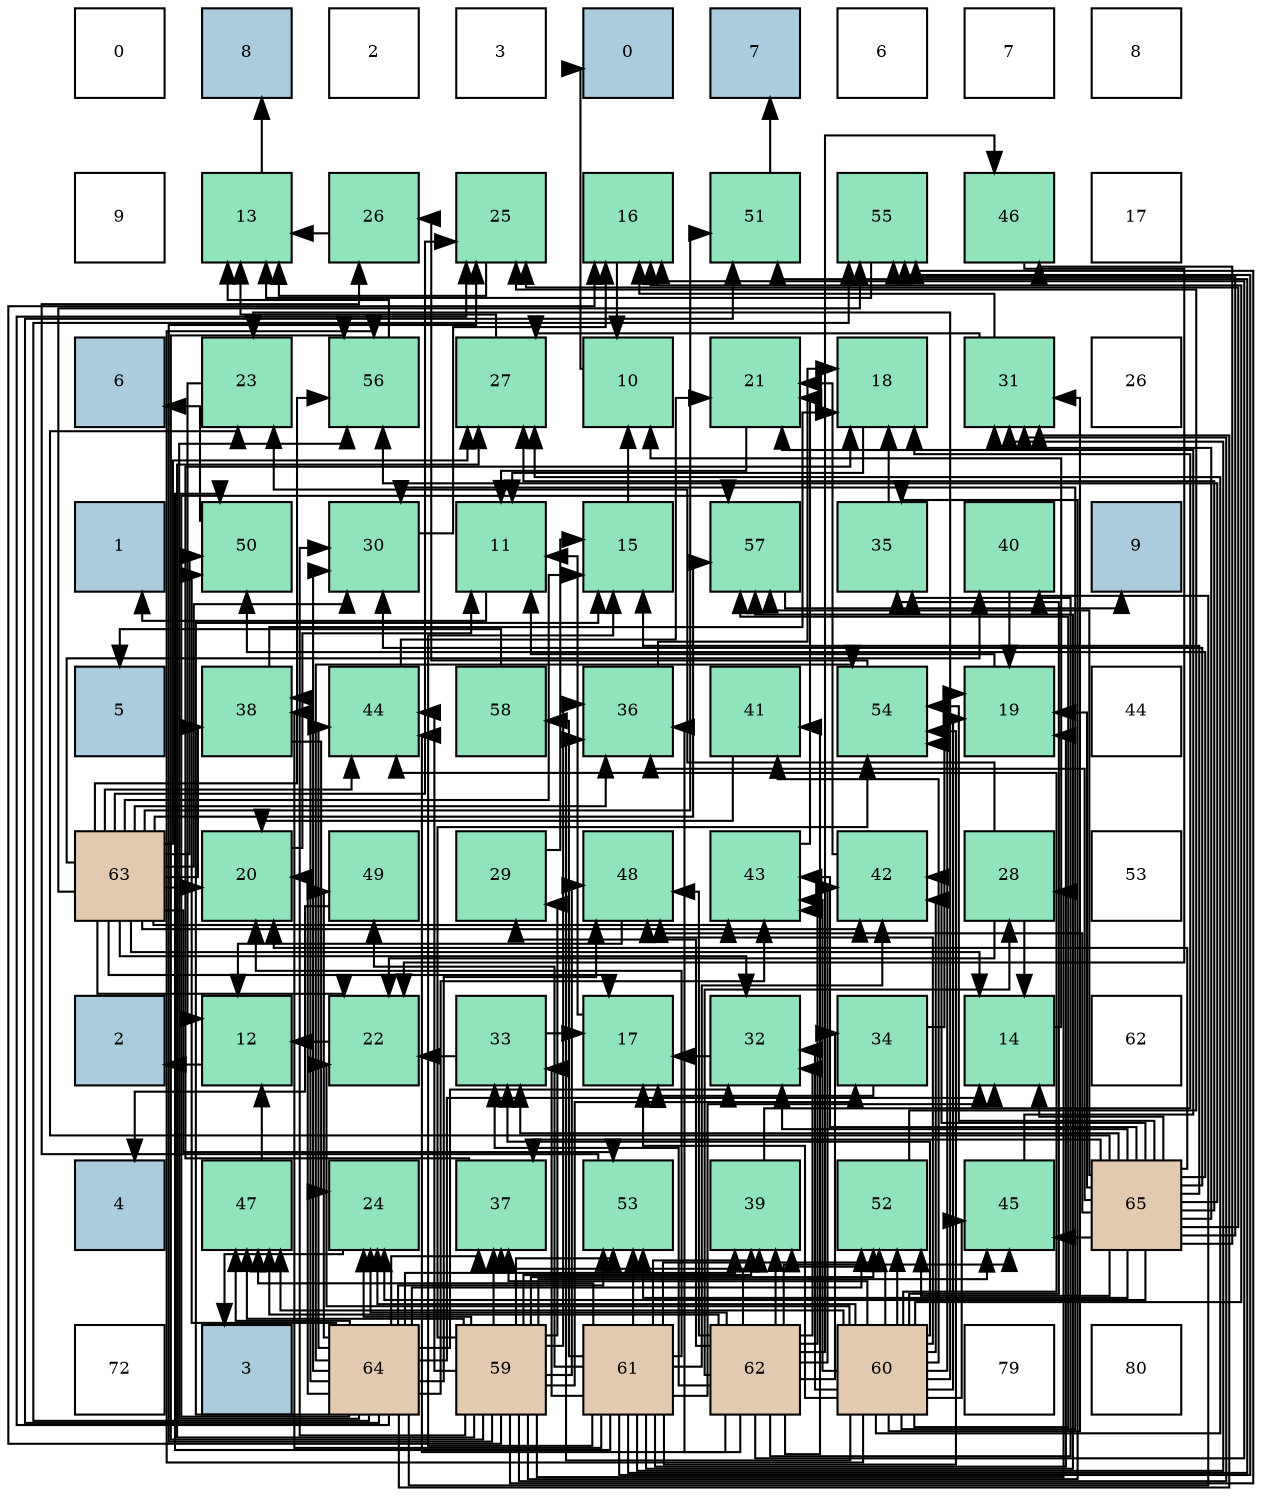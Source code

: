 digraph layout{
 rankdir=TB;
 splines=ortho;
 node [style=filled shape=square fixedsize=true width=0.6];
0[label="0", fontsize=8, fillcolor="#ffffff"];
1[label="8", fontsize=8, fillcolor="#a9ccde"];
2[label="2", fontsize=8, fillcolor="#ffffff"];
3[label="3", fontsize=8, fillcolor="#ffffff"];
4[label="0", fontsize=8, fillcolor="#a9ccde"];
5[label="7", fontsize=8, fillcolor="#a9ccde"];
6[label="6", fontsize=8, fillcolor="#ffffff"];
7[label="7", fontsize=8, fillcolor="#ffffff"];
8[label="8", fontsize=8, fillcolor="#ffffff"];
9[label="9", fontsize=8, fillcolor="#ffffff"];
10[label="13", fontsize=8, fillcolor="#91e3bb"];
11[label="26", fontsize=8, fillcolor="#91e3bb"];
12[label="25", fontsize=8, fillcolor="#91e3bb"];
13[label="16", fontsize=8, fillcolor="#91e3bb"];
14[label="51", fontsize=8, fillcolor="#91e3bb"];
15[label="55", fontsize=8, fillcolor="#91e3bb"];
16[label="46", fontsize=8, fillcolor="#91e3bb"];
17[label="17", fontsize=8, fillcolor="#ffffff"];
18[label="6", fontsize=8, fillcolor="#a9ccde"];
19[label="23", fontsize=8, fillcolor="#91e3bb"];
20[label="56", fontsize=8, fillcolor="#91e3bb"];
21[label="27", fontsize=8, fillcolor="#91e3bb"];
22[label="10", fontsize=8, fillcolor="#91e3bb"];
23[label="21", fontsize=8, fillcolor="#91e3bb"];
24[label="18", fontsize=8, fillcolor="#91e3bb"];
25[label="31", fontsize=8, fillcolor="#91e3bb"];
26[label="26", fontsize=8, fillcolor="#ffffff"];
27[label="1", fontsize=8, fillcolor="#a9ccde"];
28[label="50", fontsize=8, fillcolor="#91e3bb"];
29[label="30", fontsize=8, fillcolor="#91e3bb"];
30[label="11", fontsize=8, fillcolor="#91e3bb"];
31[label="15", fontsize=8, fillcolor="#91e3bb"];
32[label="57", fontsize=8, fillcolor="#91e3bb"];
33[label="35", fontsize=8, fillcolor="#91e3bb"];
34[label="40", fontsize=8, fillcolor="#91e3bb"];
35[label="9", fontsize=8, fillcolor="#a9ccde"];
36[label="5", fontsize=8, fillcolor="#a9ccde"];
37[label="38", fontsize=8, fillcolor="#91e3bb"];
38[label="44", fontsize=8, fillcolor="#91e3bb"];
39[label="58", fontsize=8, fillcolor="#91e3bb"];
40[label="36", fontsize=8, fillcolor="#91e3bb"];
41[label="41", fontsize=8, fillcolor="#91e3bb"];
42[label="54", fontsize=8, fillcolor="#91e3bb"];
43[label="19", fontsize=8, fillcolor="#91e3bb"];
44[label="44", fontsize=8, fillcolor="#ffffff"];
45[label="63", fontsize=8, fillcolor="#e3c9af"];
46[label="20", fontsize=8, fillcolor="#91e3bb"];
47[label="49", fontsize=8, fillcolor="#91e3bb"];
48[label="29", fontsize=8, fillcolor="#91e3bb"];
49[label="48", fontsize=8, fillcolor="#91e3bb"];
50[label="43", fontsize=8, fillcolor="#91e3bb"];
51[label="42", fontsize=8, fillcolor="#91e3bb"];
52[label="28", fontsize=8, fillcolor="#91e3bb"];
53[label="53", fontsize=8, fillcolor="#ffffff"];
54[label="2", fontsize=8, fillcolor="#a9ccde"];
55[label="12", fontsize=8, fillcolor="#91e3bb"];
56[label="22", fontsize=8, fillcolor="#91e3bb"];
57[label="33", fontsize=8, fillcolor="#91e3bb"];
58[label="17", fontsize=8, fillcolor="#91e3bb"];
59[label="32", fontsize=8, fillcolor="#91e3bb"];
60[label="34", fontsize=8, fillcolor="#91e3bb"];
61[label="14", fontsize=8, fillcolor="#91e3bb"];
62[label="62", fontsize=8, fillcolor="#ffffff"];
63[label="4", fontsize=8, fillcolor="#a9ccde"];
64[label="47", fontsize=8, fillcolor="#91e3bb"];
65[label="24", fontsize=8, fillcolor="#91e3bb"];
66[label="37", fontsize=8, fillcolor="#91e3bb"];
67[label="53", fontsize=8, fillcolor="#91e3bb"];
68[label="39", fontsize=8, fillcolor="#91e3bb"];
69[label="52", fontsize=8, fillcolor="#91e3bb"];
70[label="45", fontsize=8, fillcolor="#91e3bb"];
71[label="65", fontsize=8, fillcolor="#e3c9af"];
72[label="72", fontsize=8, fillcolor="#ffffff"];
73[label="3", fontsize=8, fillcolor="#a9ccde"];
74[label="64", fontsize=8, fillcolor="#e3c9af"];
75[label="59", fontsize=8, fillcolor="#e3c9af"];
76[label="61", fontsize=8, fillcolor="#e3c9af"];
77[label="62", fontsize=8, fillcolor="#e3c9af"];
78[label="60", fontsize=8, fillcolor="#e3c9af"];
79[label="79", fontsize=8, fillcolor="#ffffff"];
80[label="80", fontsize=8, fillcolor="#ffffff"];
edge [constraint=false, style=vis];22 -> 4;
30 -> 27;
55 -> 54;
10 -> 1;
61 -> 22;
31 -> 22;
13 -> 22;
58 -> 30;
24 -> 30;
43 -> 30;
46 -> 30;
23 -> 30;
56 -> 55;
19 -> 55;
65 -> 73;
12 -> 10;
11 -> 10;
21 -> 10;
52 -> 61;
52 -> 56;
52 -> 19;
48 -> 31;
29 -> 13;
25 -> 13;
25 -> 21;
59 -> 58;
57 -> 58;
57 -> 56;
60 -> 58;
60 -> 43;
33 -> 24;
40 -> 24;
66 -> 24;
37 -> 24;
37 -> 65;
68 -> 24;
34 -> 43;
41 -> 46;
51 -> 23;
50 -> 23;
38 -> 23;
70 -> 23;
16 -> 56;
64 -> 55;
49 -> 55;
47 -> 63;
28 -> 18;
14 -> 5;
69 -> 12;
67 -> 11;
42 -> 11;
15 -> 10;
20 -> 10;
32 -> 35;
39 -> 36;
75 -> 13;
75 -> 65;
75 -> 12;
75 -> 21;
75 -> 52;
75 -> 48;
75 -> 29;
75 -> 25;
75 -> 60;
75 -> 33;
75 -> 40;
75 -> 66;
75 -> 68;
75 -> 38;
75 -> 70;
75 -> 64;
75 -> 49;
75 -> 69;
75 -> 67;
75 -> 42;
75 -> 15;
75 -> 20;
78 -> 13;
78 -> 58;
78 -> 43;
78 -> 56;
78 -> 19;
78 -> 65;
78 -> 21;
78 -> 29;
78 -> 25;
78 -> 59;
78 -> 57;
78 -> 33;
78 -> 40;
78 -> 66;
78 -> 68;
78 -> 41;
78 -> 51;
78 -> 50;
78 -> 38;
78 -> 70;
78 -> 64;
78 -> 49;
78 -> 69;
78 -> 42;
78 -> 20;
78 -> 32;
76 -> 61;
76 -> 31;
76 -> 43;
76 -> 46;
76 -> 25;
76 -> 57;
76 -> 37;
76 -> 68;
76 -> 51;
76 -> 64;
76 -> 47;
76 -> 28;
76 -> 14;
76 -> 69;
76 -> 67;
76 -> 42;
76 -> 15;
76 -> 32;
76 -> 39;
77 -> 13;
77 -> 65;
77 -> 52;
77 -> 48;
77 -> 59;
77 -> 57;
77 -> 60;
77 -> 33;
77 -> 40;
77 -> 66;
77 -> 68;
77 -> 41;
77 -> 51;
77 -> 50;
77 -> 38;
77 -> 70;
77 -> 16;
77 -> 64;
77 -> 49;
45 -> 61;
45 -> 31;
45 -> 58;
45 -> 46;
45 -> 56;
45 -> 12;
45 -> 21;
45 -> 29;
45 -> 59;
45 -> 40;
45 -> 37;
45 -> 34;
45 -> 51;
45 -> 50;
45 -> 38;
45 -> 28;
45 -> 14;
45 -> 67;
45 -> 15;
45 -> 20;
45 -> 32;
74 -> 61;
74 -> 31;
74 -> 46;
74 -> 12;
74 -> 29;
74 -> 25;
74 -> 59;
74 -> 66;
74 -> 37;
74 -> 68;
74 -> 34;
74 -> 50;
74 -> 38;
74 -> 64;
74 -> 49;
74 -> 47;
74 -> 28;
74 -> 14;
74 -> 69;
74 -> 67;
74 -> 42;
74 -> 15;
74 -> 20;
74 -> 32;
71 -> 61;
71 -> 31;
71 -> 43;
71 -> 46;
71 -> 19;
71 -> 65;
71 -> 12;
71 -> 21;
71 -> 29;
71 -> 25;
71 -> 59;
71 -> 57;
71 -> 40;
71 -> 66;
71 -> 51;
71 -> 50;
71 -> 70;
71 -> 16;
71 -> 49;
71 -> 28;
71 -> 69;
71 -> 67;
71 -> 42;
71 -> 15;
71 -> 20;
71 -> 32;
edge [constraint=true, style=invis];
0 -> 9 -> 18 -> 27 -> 36 -> 45 -> 54 -> 63 -> 72;
1 -> 10 -> 19 -> 28 -> 37 -> 46 -> 55 -> 64 -> 73;
2 -> 11 -> 20 -> 29 -> 38 -> 47 -> 56 -> 65 -> 74;
3 -> 12 -> 21 -> 30 -> 39 -> 48 -> 57 -> 66 -> 75;
4 -> 13 -> 22 -> 31 -> 40 -> 49 -> 58 -> 67 -> 76;
5 -> 14 -> 23 -> 32 -> 41 -> 50 -> 59 -> 68 -> 77;
6 -> 15 -> 24 -> 33 -> 42 -> 51 -> 60 -> 69 -> 78;
7 -> 16 -> 25 -> 34 -> 43 -> 52 -> 61 -> 70 -> 79;
8 -> 17 -> 26 -> 35 -> 44 -> 53 -> 62 -> 71 -> 80;
rank = same {0 -> 1 -> 2 -> 3 -> 4 -> 5 -> 6 -> 7 -> 8};
rank = same {9 -> 10 -> 11 -> 12 -> 13 -> 14 -> 15 -> 16 -> 17};
rank = same {18 -> 19 -> 20 -> 21 -> 22 -> 23 -> 24 -> 25 -> 26};
rank = same {27 -> 28 -> 29 -> 30 -> 31 -> 32 -> 33 -> 34 -> 35};
rank = same {36 -> 37 -> 38 -> 39 -> 40 -> 41 -> 42 -> 43 -> 44};
rank = same {45 -> 46 -> 47 -> 48 -> 49 -> 50 -> 51 -> 52 -> 53};
rank = same {54 -> 55 -> 56 -> 57 -> 58 -> 59 -> 60 -> 61 -> 62};
rank = same {63 -> 64 -> 65 -> 66 -> 67 -> 68 -> 69 -> 70 -> 71};
rank = same {72 -> 73 -> 74 -> 75 -> 76 -> 77 -> 78 -> 79 -> 80};
}